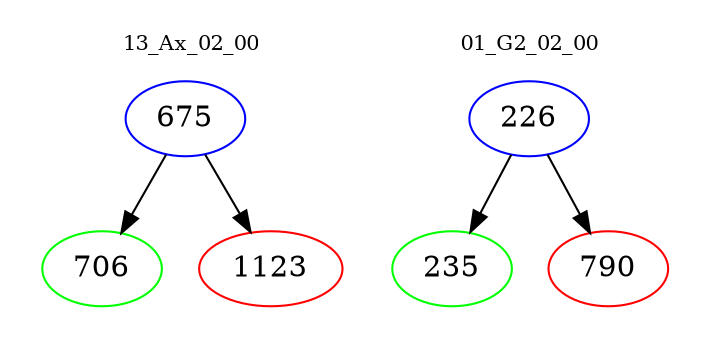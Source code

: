 digraph{
subgraph cluster_0 {
color = white
label = "13_Ax_02_00";
fontsize=10;
T0_675 [label="675", color="blue"]
T0_675 -> T0_706 [color="black"]
T0_706 [label="706", color="green"]
T0_675 -> T0_1123 [color="black"]
T0_1123 [label="1123", color="red"]
}
subgraph cluster_1 {
color = white
label = "01_G2_02_00";
fontsize=10;
T1_226 [label="226", color="blue"]
T1_226 -> T1_235 [color="black"]
T1_235 [label="235", color="green"]
T1_226 -> T1_790 [color="black"]
T1_790 [label="790", color="red"]
}
}
